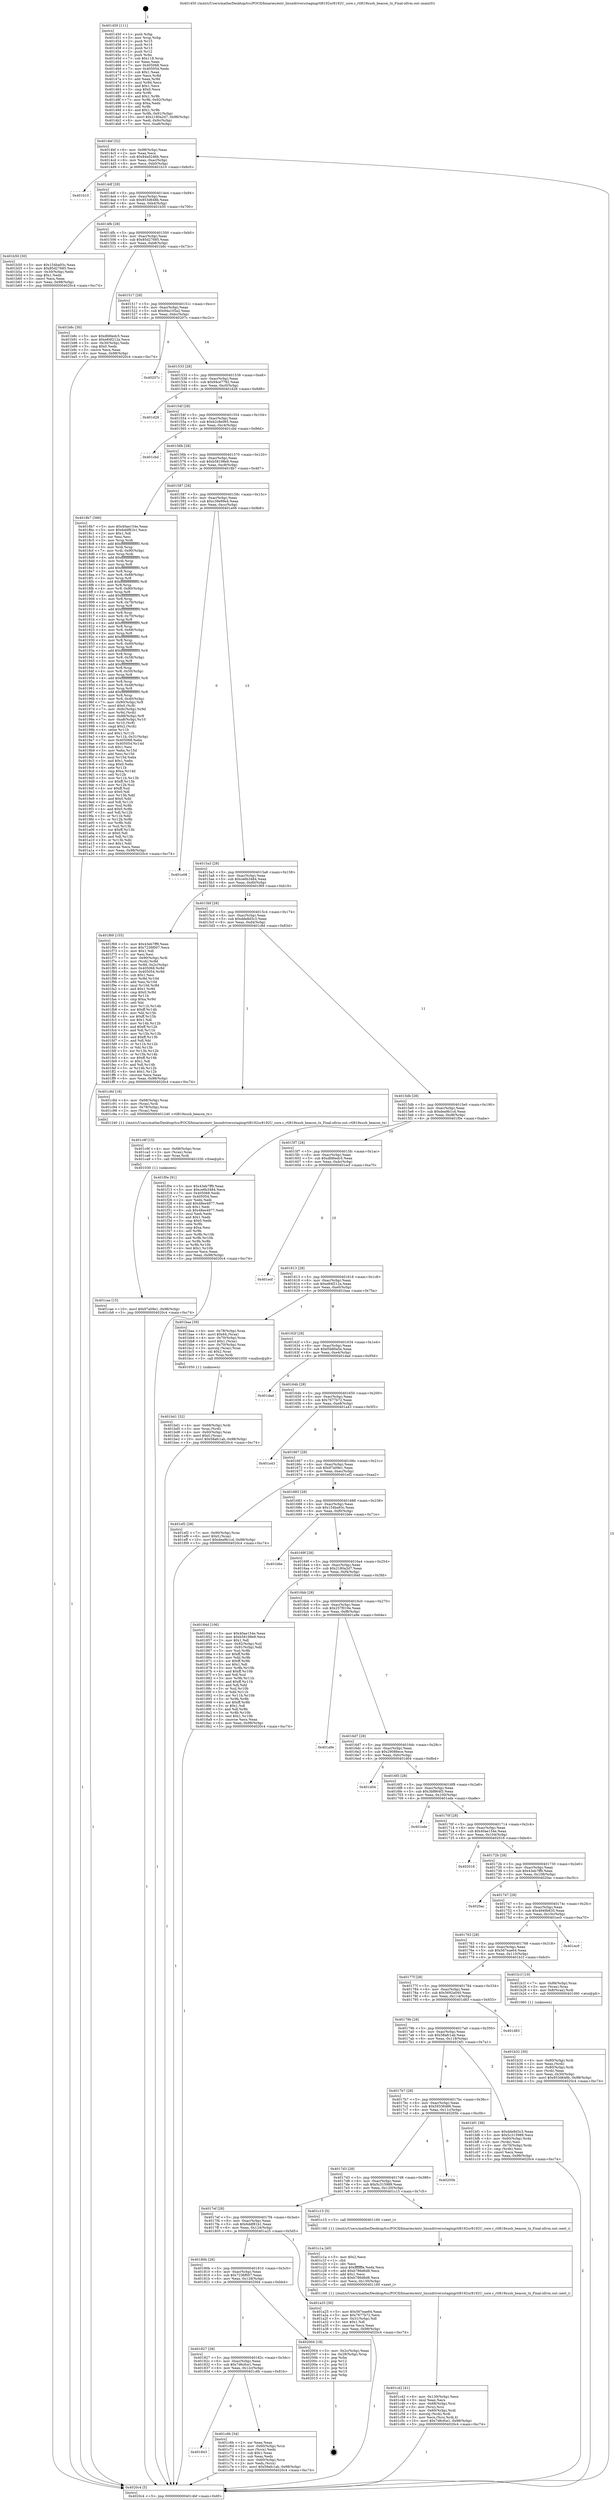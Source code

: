 digraph "0x401450" {
  label = "0x401450 (/mnt/c/Users/mathe/Desktop/tcc/POCII/binaries/extr_linuxdriversstagingrtl8192ur8192U_core.c_rtl819xusb_beacon_tx_Final-ollvm.out::main(0))"
  labelloc = "t"
  node[shape=record]

  Entry [label="",width=0.3,height=0.3,shape=circle,fillcolor=black,style=filled]
  "0x4014bf" [label="{
     0x4014bf [32]\l
     | [instrs]\l
     &nbsp;&nbsp;0x4014bf \<+6\>: mov -0x98(%rbp),%eax\l
     &nbsp;&nbsp;0x4014c5 \<+2\>: mov %eax,%ecx\l
     &nbsp;&nbsp;0x4014c7 \<+6\>: sub $0x84a0246b,%ecx\l
     &nbsp;&nbsp;0x4014cd \<+6\>: mov %eax,-0xac(%rbp)\l
     &nbsp;&nbsp;0x4014d3 \<+6\>: mov %ecx,-0xb0(%rbp)\l
     &nbsp;&nbsp;0x4014d9 \<+6\>: je 0000000000401b10 \<main+0x6c0\>\l
  }"]
  "0x401b10" [label="{
     0x401b10\l
  }", style=dashed]
  "0x4014df" [label="{
     0x4014df [28]\l
     | [instrs]\l
     &nbsp;&nbsp;0x4014df \<+5\>: jmp 00000000004014e4 \<main+0x94\>\l
     &nbsp;&nbsp;0x4014e4 \<+6\>: mov -0xac(%rbp),%eax\l
     &nbsp;&nbsp;0x4014ea \<+5\>: sub $0x853d648b,%eax\l
     &nbsp;&nbsp;0x4014ef \<+6\>: mov %eax,-0xb4(%rbp)\l
     &nbsp;&nbsp;0x4014f5 \<+6\>: je 0000000000401b50 \<main+0x700\>\l
  }"]
  Exit [label="",width=0.3,height=0.3,shape=circle,fillcolor=black,style=filled,peripheries=2]
  "0x401b50" [label="{
     0x401b50 [30]\l
     | [instrs]\l
     &nbsp;&nbsp;0x401b50 \<+5\>: mov $0x154ba93c,%eax\l
     &nbsp;&nbsp;0x401b55 \<+5\>: mov $0x85d27685,%ecx\l
     &nbsp;&nbsp;0x401b5a \<+3\>: mov -0x30(%rbp),%edx\l
     &nbsp;&nbsp;0x401b5d \<+3\>: cmp $0x1,%edx\l
     &nbsp;&nbsp;0x401b60 \<+3\>: cmovl %ecx,%eax\l
     &nbsp;&nbsp;0x401b63 \<+6\>: mov %eax,-0x98(%rbp)\l
     &nbsp;&nbsp;0x401b69 \<+5\>: jmp 00000000004020c4 \<main+0xc74\>\l
  }"]
  "0x4014fb" [label="{
     0x4014fb [28]\l
     | [instrs]\l
     &nbsp;&nbsp;0x4014fb \<+5\>: jmp 0000000000401500 \<main+0xb0\>\l
     &nbsp;&nbsp;0x401500 \<+6\>: mov -0xac(%rbp),%eax\l
     &nbsp;&nbsp;0x401506 \<+5\>: sub $0x85d27685,%eax\l
     &nbsp;&nbsp;0x40150b \<+6\>: mov %eax,-0xb8(%rbp)\l
     &nbsp;&nbsp;0x401511 \<+6\>: je 0000000000401b8c \<main+0x73c\>\l
  }"]
  "0x401cae" [label="{
     0x401cae [15]\l
     | [instrs]\l
     &nbsp;&nbsp;0x401cae \<+10\>: movl $0x97a09e1,-0x98(%rbp)\l
     &nbsp;&nbsp;0x401cb8 \<+5\>: jmp 00000000004020c4 \<main+0xc74\>\l
  }"]
  "0x401b8c" [label="{
     0x401b8c [30]\l
     | [instrs]\l
     &nbsp;&nbsp;0x401b8c \<+5\>: mov $0xdfd6edc5,%eax\l
     &nbsp;&nbsp;0x401b91 \<+5\>: mov $0xe84f212a,%ecx\l
     &nbsp;&nbsp;0x401b96 \<+3\>: mov -0x30(%rbp),%edx\l
     &nbsp;&nbsp;0x401b99 \<+3\>: cmp $0x0,%edx\l
     &nbsp;&nbsp;0x401b9c \<+3\>: cmove %ecx,%eax\l
     &nbsp;&nbsp;0x401b9f \<+6\>: mov %eax,-0x98(%rbp)\l
     &nbsp;&nbsp;0x401ba5 \<+5\>: jmp 00000000004020c4 \<main+0xc74\>\l
  }"]
  "0x401517" [label="{
     0x401517 [28]\l
     | [instrs]\l
     &nbsp;&nbsp;0x401517 \<+5\>: jmp 000000000040151c \<main+0xcc\>\l
     &nbsp;&nbsp;0x40151c \<+6\>: mov -0xac(%rbp),%eax\l
     &nbsp;&nbsp;0x401522 \<+5\>: sub $0x94a105a2,%eax\l
     &nbsp;&nbsp;0x401527 \<+6\>: mov %eax,-0xbc(%rbp)\l
     &nbsp;&nbsp;0x40152d \<+6\>: je 000000000040207c \<main+0xc2c\>\l
  }"]
  "0x401c9f" [label="{
     0x401c9f [15]\l
     | [instrs]\l
     &nbsp;&nbsp;0x401c9f \<+4\>: mov -0x68(%rbp),%rax\l
     &nbsp;&nbsp;0x401ca3 \<+3\>: mov (%rax),%rax\l
     &nbsp;&nbsp;0x401ca6 \<+3\>: mov %rax,%rdi\l
     &nbsp;&nbsp;0x401ca9 \<+5\>: call 0000000000401030 \<free@plt\>\l
     | [calls]\l
     &nbsp;&nbsp;0x401030 \{1\} (unknown)\l
  }"]
  "0x40207c" [label="{
     0x40207c\l
  }", style=dashed]
  "0x401533" [label="{
     0x401533 [28]\l
     | [instrs]\l
     &nbsp;&nbsp;0x401533 \<+5\>: jmp 0000000000401538 \<main+0xe8\>\l
     &nbsp;&nbsp;0x401538 \<+6\>: mov -0xac(%rbp),%eax\l
     &nbsp;&nbsp;0x40153e \<+5\>: sub $0x94ce7782,%eax\l
     &nbsp;&nbsp;0x401543 \<+6\>: mov %eax,-0xc0(%rbp)\l
     &nbsp;&nbsp;0x401549 \<+6\>: je 0000000000401d28 \<main+0x8d8\>\l
  }"]
  "0x401843" [label="{
     0x401843\l
  }", style=dashed]
  "0x401d28" [label="{
     0x401d28\l
  }", style=dashed]
  "0x40154f" [label="{
     0x40154f [28]\l
     | [instrs]\l
     &nbsp;&nbsp;0x40154f \<+5\>: jmp 0000000000401554 \<main+0x104\>\l
     &nbsp;&nbsp;0x401554 \<+6\>: mov -0xac(%rbp),%eax\l
     &nbsp;&nbsp;0x40155a \<+5\>: sub $0xb2c8e065,%eax\l
     &nbsp;&nbsp;0x40155f \<+6\>: mov %eax,-0xc4(%rbp)\l
     &nbsp;&nbsp;0x401565 \<+6\>: je 0000000000401cbd \<main+0x86d\>\l
  }"]
  "0x401c6b" [label="{
     0x401c6b [34]\l
     | [instrs]\l
     &nbsp;&nbsp;0x401c6b \<+2\>: xor %eax,%eax\l
     &nbsp;&nbsp;0x401c6d \<+4\>: mov -0x60(%rbp),%rcx\l
     &nbsp;&nbsp;0x401c71 \<+2\>: mov (%rcx),%edx\l
     &nbsp;&nbsp;0x401c73 \<+3\>: sub $0x1,%eax\l
     &nbsp;&nbsp;0x401c76 \<+2\>: sub %eax,%edx\l
     &nbsp;&nbsp;0x401c78 \<+4\>: mov -0x60(%rbp),%rcx\l
     &nbsp;&nbsp;0x401c7c \<+2\>: mov %edx,(%rcx)\l
     &nbsp;&nbsp;0x401c7e \<+10\>: movl $0x58afc1ab,-0x98(%rbp)\l
     &nbsp;&nbsp;0x401c88 \<+5\>: jmp 00000000004020c4 \<main+0xc74\>\l
  }"]
  "0x401cbd" [label="{
     0x401cbd\l
  }", style=dashed]
  "0x40156b" [label="{
     0x40156b [28]\l
     | [instrs]\l
     &nbsp;&nbsp;0x40156b \<+5\>: jmp 0000000000401570 \<main+0x120\>\l
     &nbsp;&nbsp;0x401570 \<+6\>: mov -0xac(%rbp),%eax\l
     &nbsp;&nbsp;0x401576 \<+5\>: sub $0xb58198e9,%eax\l
     &nbsp;&nbsp;0x40157b \<+6\>: mov %eax,-0xc8(%rbp)\l
     &nbsp;&nbsp;0x401581 \<+6\>: je 00000000004018b7 \<main+0x467\>\l
  }"]
  "0x401827" [label="{
     0x401827 [28]\l
     | [instrs]\l
     &nbsp;&nbsp;0x401827 \<+5\>: jmp 000000000040182c \<main+0x3dc\>\l
     &nbsp;&nbsp;0x40182c \<+6\>: mov -0xac(%rbp),%eax\l
     &nbsp;&nbsp;0x401832 \<+5\>: sub $0x7d6cfce1,%eax\l
     &nbsp;&nbsp;0x401837 \<+6\>: mov %eax,-0x12c(%rbp)\l
     &nbsp;&nbsp;0x40183d \<+6\>: je 0000000000401c6b \<main+0x81b\>\l
  }"]
  "0x4018b7" [label="{
     0x4018b7 [366]\l
     | [instrs]\l
     &nbsp;&nbsp;0x4018b7 \<+5\>: mov $0x40ae154e,%eax\l
     &nbsp;&nbsp;0x4018bc \<+5\>: mov $0x6ddf81b1,%ecx\l
     &nbsp;&nbsp;0x4018c1 \<+2\>: mov $0x1,%dl\l
     &nbsp;&nbsp;0x4018c3 \<+2\>: xor %esi,%esi\l
     &nbsp;&nbsp;0x4018c5 \<+3\>: mov %rsp,%rdi\l
     &nbsp;&nbsp;0x4018c8 \<+4\>: add $0xfffffffffffffff0,%rdi\l
     &nbsp;&nbsp;0x4018cc \<+3\>: mov %rdi,%rsp\l
     &nbsp;&nbsp;0x4018cf \<+7\>: mov %rdi,-0x90(%rbp)\l
     &nbsp;&nbsp;0x4018d6 \<+3\>: mov %rsp,%rdi\l
     &nbsp;&nbsp;0x4018d9 \<+4\>: add $0xfffffffffffffff0,%rdi\l
     &nbsp;&nbsp;0x4018dd \<+3\>: mov %rdi,%rsp\l
     &nbsp;&nbsp;0x4018e0 \<+3\>: mov %rsp,%r8\l
     &nbsp;&nbsp;0x4018e3 \<+4\>: add $0xfffffffffffffff0,%r8\l
     &nbsp;&nbsp;0x4018e7 \<+3\>: mov %r8,%rsp\l
     &nbsp;&nbsp;0x4018ea \<+7\>: mov %r8,-0x88(%rbp)\l
     &nbsp;&nbsp;0x4018f1 \<+3\>: mov %rsp,%r8\l
     &nbsp;&nbsp;0x4018f4 \<+4\>: add $0xfffffffffffffff0,%r8\l
     &nbsp;&nbsp;0x4018f8 \<+3\>: mov %r8,%rsp\l
     &nbsp;&nbsp;0x4018fb \<+4\>: mov %r8,-0x80(%rbp)\l
     &nbsp;&nbsp;0x4018ff \<+3\>: mov %rsp,%r8\l
     &nbsp;&nbsp;0x401902 \<+4\>: add $0xfffffffffffffff0,%r8\l
     &nbsp;&nbsp;0x401906 \<+3\>: mov %r8,%rsp\l
     &nbsp;&nbsp;0x401909 \<+4\>: mov %r8,-0x78(%rbp)\l
     &nbsp;&nbsp;0x40190d \<+3\>: mov %rsp,%r8\l
     &nbsp;&nbsp;0x401910 \<+4\>: add $0xfffffffffffffff0,%r8\l
     &nbsp;&nbsp;0x401914 \<+3\>: mov %r8,%rsp\l
     &nbsp;&nbsp;0x401917 \<+4\>: mov %r8,-0x70(%rbp)\l
     &nbsp;&nbsp;0x40191b \<+3\>: mov %rsp,%r8\l
     &nbsp;&nbsp;0x40191e \<+4\>: add $0xfffffffffffffff0,%r8\l
     &nbsp;&nbsp;0x401922 \<+3\>: mov %r8,%rsp\l
     &nbsp;&nbsp;0x401925 \<+4\>: mov %r8,-0x68(%rbp)\l
     &nbsp;&nbsp;0x401929 \<+3\>: mov %rsp,%r8\l
     &nbsp;&nbsp;0x40192c \<+4\>: add $0xfffffffffffffff0,%r8\l
     &nbsp;&nbsp;0x401930 \<+3\>: mov %r8,%rsp\l
     &nbsp;&nbsp;0x401933 \<+4\>: mov %r8,-0x60(%rbp)\l
     &nbsp;&nbsp;0x401937 \<+3\>: mov %rsp,%r8\l
     &nbsp;&nbsp;0x40193a \<+4\>: add $0xfffffffffffffff0,%r8\l
     &nbsp;&nbsp;0x40193e \<+3\>: mov %r8,%rsp\l
     &nbsp;&nbsp;0x401941 \<+4\>: mov %r8,-0x58(%rbp)\l
     &nbsp;&nbsp;0x401945 \<+3\>: mov %rsp,%r8\l
     &nbsp;&nbsp;0x401948 \<+4\>: add $0xfffffffffffffff0,%r8\l
     &nbsp;&nbsp;0x40194c \<+3\>: mov %r8,%rsp\l
     &nbsp;&nbsp;0x40194f \<+4\>: mov %r8,-0x50(%rbp)\l
     &nbsp;&nbsp;0x401953 \<+3\>: mov %rsp,%r8\l
     &nbsp;&nbsp;0x401956 \<+4\>: add $0xfffffffffffffff0,%r8\l
     &nbsp;&nbsp;0x40195a \<+3\>: mov %r8,%rsp\l
     &nbsp;&nbsp;0x40195d \<+4\>: mov %r8,-0x48(%rbp)\l
     &nbsp;&nbsp;0x401961 \<+3\>: mov %rsp,%r8\l
     &nbsp;&nbsp;0x401964 \<+4\>: add $0xfffffffffffffff0,%r8\l
     &nbsp;&nbsp;0x401968 \<+3\>: mov %r8,%rsp\l
     &nbsp;&nbsp;0x40196b \<+4\>: mov %r8,-0x40(%rbp)\l
     &nbsp;&nbsp;0x40196f \<+7\>: mov -0x90(%rbp),%r8\l
     &nbsp;&nbsp;0x401976 \<+7\>: movl $0x0,(%r8)\l
     &nbsp;&nbsp;0x40197d \<+7\>: mov -0x9c(%rbp),%r9d\l
     &nbsp;&nbsp;0x401984 \<+3\>: mov %r9d,(%rdi)\l
     &nbsp;&nbsp;0x401987 \<+7\>: mov -0x88(%rbp),%r8\l
     &nbsp;&nbsp;0x40198e \<+7\>: mov -0xa8(%rbp),%r10\l
     &nbsp;&nbsp;0x401995 \<+3\>: mov %r10,(%r8)\l
     &nbsp;&nbsp;0x401998 \<+3\>: cmpl $0x2,(%rdi)\l
     &nbsp;&nbsp;0x40199b \<+4\>: setne %r11b\l
     &nbsp;&nbsp;0x40199f \<+4\>: and $0x1,%r11b\l
     &nbsp;&nbsp;0x4019a3 \<+4\>: mov %r11b,-0x31(%rbp)\l
     &nbsp;&nbsp;0x4019a7 \<+7\>: mov 0x405068,%ebx\l
     &nbsp;&nbsp;0x4019ae \<+8\>: mov 0x405054,%r14d\l
     &nbsp;&nbsp;0x4019b6 \<+3\>: sub $0x1,%esi\l
     &nbsp;&nbsp;0x4019b9 \<+3\>: mov %ebx,%r15d\l
     &nbsp;&nbsp;0x4019bc \<+3\>: add %esi,%r15d\l
     &nbsp;&nbsp;0x4019bf \<+4\>: imul %r15d,%ebx\l
     &nbsp;&nbsp;0x4019c3 \<+3\>: and $0x1,%ebx\l
     &nbsp;&nbsp;0x4019c6 \<+3\>: cmp $0x0,%ebx\l
     &nbsp;&nbsp;0x4019c9 \<+4\>: sete %r11b\l
     &nbsp;&nbsp;0x4019cd \<+4\>: cmp $0xa,%r14d\l
     &nbsp;&nbsp;0x4019d1 \<+4\>: setl %r12b\l
     &nbsp;&nbsp;0x4019d5 \<+3\>: mov %r11b,%r13b\l
     &nbsp;&nbsp;0x4019d8 \<+4\>: xor $0xff,%r13b\l
     &nbsp;&nbsp;0x4019dc \<+3\>: mov %r12b,%sil\l
     &nbsp;&nbsp;0x4019df \<+4\>: xor $0xff,%sil\l
     &nbsp;&nbsp;0x4019e3 \<+3\>: xor $0x0,%dl\l
     &nbsp;&nbsp;0x4019e6 \<+3\>: mov %r13b,%dil\l
     &nbsp;&nbsp;0x4019e9 \<+4\>: and $0x0,%dil\l
     &nbsp;&nbsp;0x4019ed \<+3\>: and %dl,%r11b\l
     &nbsp;&nbsp;0x4019f0 \<+3\>: mov %sil,%r8b\l
     &nbsp;&nbsp;0x4019f3 \<+4\>: and $0x0,%r8b\l
     &nbsp;&nbsp;0x4019f7 \<+3\>: and %dl,%r12b\l
     &nbsp;&nbsp;0x4019fa \<+3\>: or %r11b,%dil\l
     &nbsp;&nbsp;0x4019fd \<+3\>: or %r12b,%r8b\l
     &nbsp;&nbsp;0x401a00 \<+3\>: xor %r8b,%dil\l
     &nbsp;&nbsp;0x401a03 \<+3\>: or %sil,%r13b\l
     &nbsp;&nbsp;0x401a06 \<+4\>: xor $0xff,%r13b\l
     &nbsp;&nbsp;0x401a0a \<+3\>: or $0x0,%dl\l
     &nbsp;&nbsp;0x401a0d \<+3\>: and %dl,%r13b\l
     &nbsp;&nbsp;0x401a10 \<+3\>: or %r13b,%dil\l
     &nbsp;&nbsp;0x401a13 \<+4\>: test $0x1,%dil\l
     &nbsp;&nbsp;0x401a17 \<+3\>: cmovne %ecx,%eax\l
     &nbsp;&nbsp;0x401a1a \<+6\>: mov %eax,-0x98(%rbp)\l
     &nbsp;&nbsp;0x401a20 \<+5\>: jmp 00000000004020c4 \<main+0xc74\>\l
  }"]
  "0x401587" [label="{
     0x401587 [28]\l
     | [instrs]\l
     &nbsp;&nbsp;0x401587 \<+5\>: jmp 000000000040158c \<main+0x13c\>\l
     &nbsp;&nbsp;0x40158c \<+6\>: mov -0xac(%rbp),%eax\l
     &nbsp;&nbsp;0x401592 \<+5\>: sub $0xc39e99e4,%eax\l
     &nbsp;&nbsp;0x401597 \<+6\>: mov %eax,-0xcc(%rbp)\l
     &nbsp;&nbsp;0x40159d \<+6\>: je 0000000000401e08 \<main+0x9b8\>\l
  }"]
  "0x402004" [label="{
     0x402004 [18]\l
     | [instrs]\l
     &nbsp;&nbsp;0x402004 \<+3\>: mov -0x2c(%rbp),%eax\l
     &nbsp;&nbsp;0x402007 \<+4\>: lea -0x28(%rbp),%rsp\l
     &nbsp;&nbsp;0x40200b \<+1\>: pop %rbx\l
     &nbsp;&nbsp;0x40200c \<+2\>: pop %r12\l
     &nbsp;&nbsp;0x40200e \<+2\>: pop %r13\l
     &nbsp;&nbsp;0x402010 \<+2\>: pop %r14\l
     &nbsp;&nbsp;0x402012 \<+2\>: pop %r15\l
     &nbsp;&nbsp;0x402014 \<+1\>: pop %rbp\l
     &nbsp;&nbsp;0x402015 \<+1\>: ret\l
  }"]
  "0x401e08" [label="{
     0x401e08\l
  }", style=dashed]
  "0x4015a3" [label="{
     0x4015a3 [28]\l
     | [instrs]\l
     &nbsp;&nbsp;0x4015a3 \<+5\>: jmp 00000000004015a8 \<main+0x158\>\l
     &nbsp;&nbsp;0x4015a8 \<+6\>: mov -0xac(%rbp),%eax\l
     &nbsp;&nbsp;0x4015ae \<+5\>: sub $0xce6b3484,%eax\l
     &nbsp;&nbsp;0x4015b3 \<+6\>: mov %eax,-0xd0(%rbp)\l
     &nbsp;&nbsp;0x4015b9 \<+6\>: je 0000000000401f69 \<main+0xb19\>\l
  }"]
  "0x401c42" [label="{
     0x401c42 [41]\l
     | [instrs]\l
     &nbsp;&nbsp;0x401c42 \<+6\>: mov -0x130(%rbp),%ecx\l
     &nbsp;&nbsp;0x401c48 \<+3\>: imul %eax,%ecx\l
     &nbsp;&nbsp;0x401c4b \<+4\>: mov -0x68(%rbp),%rsi\l
     &nbsp;&nbsp;0x401c4f \<+3\>: mov (%rsi),%rsi\l
     &nbsp;&nbsp;0x401c52 \<+4\>: mov -0x60(%rbp),%rdi\l
     &nbsp;&nbsp;0x401c56 \<+3\>: movslq (%rdi),%rdi\l
     &nbsp;&nbsp;0x401c59 \<+3\>: mov %ecx,(%rsi,%rdi,4)\l
     &nbsp;&nbsp;0x401c5c \<+10\>: movl $0x7d6cfce1,-0x98(%rbp)\l
     &nbsp;&nbsp;0x401c66 \<+5\>: jmp 00000000004020c4 \<main+0xc74\>\l
  }"]
  "0x401f69" [label="{
     0x401f69 [155]\l
     | [instrs]\l
     &nbsp;&nbsp;0x401f69 \<+5\>: mov $0x43eb7ff9,%eax\l
     &nbsp;&nbsp;0x401f6e \<+5\>: mov $0x7236f007,%ecx\l
     &nbsp;&nbsp;0x401f73 \<+2\>: mov $0x1,%dl\l
     &nbsp;&nbsp;0x401f75 \<+2\>: xor %esi,%esi\l
     &nbsp;&nbsp;0x401f77 \<+7\>: mov -0x90(%rbp),%rdi\l
     &nbsp;&nbsp;0x401f7e \<+3\>: mov (%rdi),%r8d\l
     &nbsp;&nbsp;0x401f81 \<+4\>: mov %r8d,-0x2c(%rbp)\l
     &nbsp;&nbsp;0x401f85 \<+8\>: mov 0x405068,%r8d\l
     &nbsp;&nbsp;0x401f8d \<+8\>: mov 0x405054,%r9d\l
     &nbsp;&nbsp;0x401f95 \<+3\>: sub $0x1,%esi\l
     &nbsp;&nbsp;0x401f98 \<+3\>: mov %r8d,%r10d\l
     &nbsp;&nbsp;0x401f9b \<+3\>: add %esi,%r10d\l
     &nbsp;&nbsp;0x401f9e \<+4\>: imul %r10d,%r8d\l
     &nbsp;&nbsp;0x401fa2 \<+4\>: and $0x1,%r8d\l
     &nbsp;&nbsp;0x401fa6 \<+4\>: cmp $0x0,%r8d\l
     &nbsp;&nbsp;0x401faa \<+4\>: sete %r11b\l
     &nbsp;&nbsp;0x401fae \<+4\>: cmp $0xa,%r9d\l
     &nbsp;&nbsp;0x401fb2 \<+3\>: setl %bl\l
     &nbsp;&nbsp;0x401fb5 \<+3\>: mov %r11b,%r14b\l
     &nbsp;&nbsp;0x401fb8 \<+4\>: xor $0xff,%r14b\l
     &nbsp;&nbsp;0x401fbc \<+3\>: mov %bl,%r15b\l
     &nbsp;&nbsp;0x401fbf \<+4\>: xor $0xff,%r15b\l
     &nbsp;&nbsp;0x401fc3 \<+3\>: xor $0x1,%dl\l
     &nbsp;&nbsp;0x401fc6 \<+3\>: mov %r14b,%r12b\l
     &nbsp;&nbsp;0x401fc9 \<+4\>: and $0xff,%r12b\l
     &nbsp;&nbsp;0x401fcd \<+3\>: and %dl,%r11b\l
     &nbsp;&nbsp;0x401fd0 \<+3\>: mov %r15b,%r13b\l
     &nbsp;&nbsp;0x401fd3 \<+4\>: and $0xff,%r13b\l
     &nbsp;&nbsp;0x401fd7 \<+2\>: and %dl,%bl\l
     &nbsp;&nbsp;0x401fd9 \<+3\>: or %r11b,%r12b\l
     &nbsp;&nbsp;0x401fdc \<+3\>: or %bl,%r13b\l
     &nbsp;&nbsp;0x401fdf \<+3\>: xor %r13b,%r12b\l
     &nbsp;&nbsp;0x401fe2 \<+3\>: or %r15b,%r14b\l
     &nbsp;&nbsp;0x401fe5 \<+4\>: xor $0xff,%r14b\l
     &nbsp;&nbsp;0x401fe9 \<+3\>: or $0x1,%dl\l
     &nbsp;&nbsp;0x401fec \<+3\>: and %dl,%r14b\l
     &nbsp;&nbsp;0x401fef \<+3\>: or %r14b,%r12b\l
     &nbsp;&nbsp;0x401ff2 \<+4\>: test $0x1,%r12b\l
     &nbsp;&nbsp;0x401ff6 \<+3\>: cmovne %ecx,%eax\l
     &nbsp;&nbsp;0x401ff9 \<+6\>: mov %eax,-0x98(%rbp)\l
     &nbsp;&nbsp;0x401fff \<+5\>: jmp 00000000004020c4 \<main+0xc74\>\l
  }"]
  "0x4015bf" [label="{
     0x4015bf [28]\l
     | [instrs]\l
     &nbsp;&nbsp;0x4015bf \<+5\>: jmp 00000000004015c4 \<main+0x174\>\l
     &nbsp;&nbsp;0x4015c4 \<+6\>: mov -0xac(%rbp),%eax\l
     &nbsp;&nbsp;0x4015ca \<+5\>: sub $0xdde8d3c3,%eax\l
     &nbsp;&nbsp;0x4015cf \<+6\>: mov %eax,-0xd4(%rbp)\l
     &nbsp;&nbsp;0x4015d5 \<+6\>: je 0000000000401c8d \<main+0x83d\>\l
  }"]
  "0x401c1a" [label="{
     0x401c1a [40]\l
     | [instrs]\l
     &nbsp;&nbsp;0x401c1a \<+5\>: mov $0x2,%ecx\l
     &nbsp;&nbsp;0x401c1f \<+1\>: cltd\l
     &nbsp;&nbsp;0x401c20 \<+2\>: idiv %ecx\l
     &nbsp;&nbsp;0x401c22 \<+6\>: imul $0xfffffffe,%edx,%ecx\l
     &nbsp;&nbsp;0x401c28 \<+6\>: add $0xb786d6d8,%ecx\l
     &nbsp;&nbsp;0x401c2e \<+3\>: add $0x1,%ecx\l
     &nbsp;&nbsp;0x401c31 \<+6\>: sub $0xb786d6d8,%ecx\l
     &nbsp;&nbsp;0x401c37 \<+6\>: mov %ecx,-0x130(%rbp)\l
     &nbsp;&nbsp;0x401c3d \<+5\>: call 0000000000401160 \<next_i\>\l
     | [calls]\l
     &nbsp;&nbsp;0x401160 \{1\} (/mnt/c/Users/mathe/Desktop/tcc/POCII/binaries/extr_linuxdriversstagingrtl8192ur8192U_core.c_rtl819xusb_beacon_tx_Final-ollvm.out::next_i)\l
  }"]
  "0x401c8d" [label="{
     0x401c8d [18]\l
     | [instrs]\l
     &nbsp;&nbsp;0x401c8d \<+4\>: mov -0x68(%rbp),%rax\l
     &nbsp;&nbsp;0x401c91 \<+3\>: mov (%rax),%rdi\l
     &nbsp;&nbsp;0x401c94 \<+4\>: mov -0x78(%rbp),%rax\l
     &nbsp;&nbsp;0x401c98 \<+2\>: mov (%rax),%esi\l
     &nbsp;&nbsp;0x401c9a \<+5\>: call 0000000000401240 \<rtl819xusb_beacon_tx\>\l
     | [calls]\l
     &nbsp;&nbsp;0x401240 \{1\} (/mnt/c/Users/mathe/Desktop/tcc/POCII/binaries/extr_linuxdriversstagingrtl8192ur8192U_core.c_rtl819xusb_beacon_tx_Final-ollvm.out::rtl819xusb_beacon_tx)\l
  }"]
  "0x4015db" [label="{
     0x4015db [28]\l
     | [instrs]\l
     &nbsp;&nbsp;0x4015db \<+5\>: jmp 00000000004015e0 \<main+0x190\>\l
     &nbsp;&nbsp;0x4015e0 \<+6\>: mov -0xac(%rbp),%eax\l
     &nbsp;&nbsp;0x4015e6 \<+5\>: sub $0xdea9b1cd,%eax\l
     &nbsp;&nbsp;0x4015eb \<+6\>: mov %eax,-0xd8(%rbp)\l
     &nbsp;&nbsp;0x4015f1 \<+6\>: je 0000000000401f0e \<main+0xabe\>\l
  }"]
  "0x401bd1" [label="{
     0x401bd1 [32]\l
     | [instrs]\l
     &nbsp;&nbsp;0x401bd1 \<+4\>: mov -0x68(%rbp),%rdi\l
     &nbsp;&nbsp;0x401bd5 \<+3\>: mov %rax,(%rdi)\l
     &nbsp;&nbsp;0x401bd8 \<+4\>: mov -0x60(%rbp),%rax\l
     &nbsp;&nbsp;0x401bdc \<+6\>: movl $0x0,(%rax)\l
     &nbsp;&nbsp;0x401be2 \<+10\>: movl $0x58afc1ab,-0x98(%rbp)\l
     &nbsp;&nbsp;0x401bec \<+5\>: jmp 00000000004020c4 \<main+0xc74\>\l
  }"]
  "0x401f0e" [label="{
     0x401f0e [91]\l
     | [instrs]\l
     &nbsp;&nbsp;0x401f0e \<+5\>: mov $0x43eb7ff9,%eax\l
     &nbsp;&nbsp;0x401f13 \<+5\>: mov $0xce6b3484,%ecx\l
     &nbsp;&nbsp;0x401f18 \<+7\>: mov 0x405068,%edx\l
     &nbsp;&nbsp;0x401f1f \<+7\>: mov 0x405054,%esi\l
     &nbsp;&nbsp;0x401f26 \<+2\>: mov %edx,%edi\l
     &nbsp;&nbsp;0x401f28 \<+6\>: add $0x48ee4977,%edi\l
     &nbsp;&nbsp;0x401f2e \<+3\>: sub $0x1,%edi\l
     &nbsp;&nbsp;0x401f31 \<+6\>: sub $0x48ee4977,%edi\l
     &nbsp;&nbsp;0x401f37 \<+3\>: imul %edi,%edx\l
     &nbsp;&nbsp;0x401f3a \<+3\>: and $0x1,%edx\l
     &nbsp;&nbsp;0x401f3d \<+3\>: cmp $0x0,%edx\l
     &nbsp;&nbsp;0x401f40 \<+4\>: sete %r8b\l
     &nbsp;&nbsp;0x401f44 \<+3\>: cmp $0xa,%esi\l
     &nbsp;&nbsp;0x401f47 \<+4\>: setl %r9b\l
     &nbsp;&nbsp;0x401f4b \<+3\>: mov %r8b,%r10b\l
     &nbsp;&nbsp;0x401f4e \<+3\>: and %r9b,%r10b\l
     &nbsp;&nbsp;0x401f51 \<+3\>: xor %r9b,%r8b\l
     &nbsp;&nbsp;0x401f54 \<+3\>: or %r8b,%r10b\l
     &nbsp;&nbsp;0x401f57 \<+4\>: test $0x1,%r10b\l
     &nbsp;&nbsp;0x401f5b \<+3\>: cmovne %ecx,%eax\l
     &nbsp;&nbsp;0x401f5e \<+6\>: mov %eax,-0x98(%rbp)\l
     &nbsp;&nbsp;0x401f64 \<+5\>: jmp 00000000004020c4 \<main+0xc74\>\l
  }"]
  "0x4015f7" [label="{
     0x4015f7 [28]\l
     | [instrs]\l
     &nbsp;&nbsp;0x4015f7 \<+5\>: jmp 00000000004015fc \<main+0x1ac\>\l
     &nbsp;&nbsp;0x4015fc \<+6\>: mov -0xac(%rbp),%eax\l
     &nbsp;&nbsp;0x401602 \<+5\>: sub $0xdfd6edc5,%eax\l
     &nbsp;&nbsp;0x401607 \<+6\>: mov %eax,-0xdc(%rbp)\l
     &nbsp;&nbsp;0x40160d \<+6\>: je 0000000000401ecf \<main+0xa7f\>\l
  }"]
  "0x401b32" [label="{
     0x401b32 [30]\l
     | [instrs]\l
     &nbsp;&nbsp;0x401b32 \<+4\>: mov -0x80(%rbp),%rdi\l
     &nbsp;&nbsp;0x401b36 \<+2\>: mov %eax,(%rdi)\l
     &nbsp;&nbsp;0x401b38 \<+4\>: mov -0x80(%rbp),%rdi\l
     &nbsp;&nbsp;0x401b3c \<+2\>: mov (%rdi),%eax\l
     &nbsp;&nbsp;0x401b3e \<+3\>: mov %eax,-0x30(%rbp)\l
     &nbsp;&nbsp;0x401b41 \<+10\>: movl $0x853d648b,-0x98(%rbp)\l
     &nbsp;&nbsp;0x401b4b \<+5\>: jmp 00000000004020c4 \<main+0xc74\>\l
  }"]
  "0x401ecf" [label="{
     0x401ecf\l
  }", style=dashed]
  "0x401613" [label="{
     0x401613 [28]\l
     | [instrs]\l
     &nbsp;&nbsp;0x401613 \<+5\>: jmp 0000000000401618 \<main+0x1c8\>\l
     &nbsp;&nbsp;0x401618 \<+6\>: mov -0xac(%rbp),%eax\l
     &nbsp;&nbsp;0x40161e \<+5\>: sub $0xe84f212a,%eax\l
     &nbsp;&nbsp;0x401623 \<+6\>: mov %eax,-0xe0(%rbp)\l
     &nbsp;&nbsp;0x401629 \<+6\>: je 0000000000401baa \<main+0x75a\>\l
  }"]
  "0x40180b" [label="{
     0x40180b [28]\l
     | [instrs]\l
     &nbsp;&nbsp;0x40180b \<+5\>: jmp 0000000000401810 \<main+0x3c0\>\l
     &nbsp;&nbsp;0x401810 \<+6\>: mov -0xac(%rbp),%eax\l
     &nbsp;&nbsp;0x401816 \<+5\>: sub $0x7236f007,%eax\l
     &nbsp;&nbsp;0x40181b \<+6\>: mov %eax,-0x128(%rbp)\l
     &nbsp;&nbsp;0x401821 \<+6\>: je 0000000000402004 \<main+0xbb4\>\l
  }"]
  "0x401baa" [label="{
     0x401baa [39]\l
     | [instrs]\l
     &nbsp;&nbsp;0x401baa \<+4\>: mov -0x78(%rbp),%rax\l
     &nbsp;&nbsp;0x401bae \<+6\>: movl $0x64,(%rax)\l
     &nbsp;&nbsp;0x401bb4 \<+4\>: mov -0x70(%rbp),%rax\l
     &nbsp;&nbsp;0x401bb8 \<+6\>: movl $0x1,(%rax)\l
     &nbsp;&nbsp;0x401bbe \<+4\>: mov -0x70(%rbp),%rax\l
     &nbsp;&nbsp;0x401bc2 \<+3\>: movslq (%rax),%rax\l
     &nbsp;&nbsp;0x401bc5 \<+4\>: shl $0x2,%rax\l
     &nbsp;&nbsp;0x401bc9 \<+3\>: mov %rax,%rdi\l
     &nbsp;&nbsp;0x401bcc \<+5\>: call 0000000000401050 \<malloc@plt\>\l
     | [calls]\l
     &nbsp;&nbsp;0x401050 \{1\} (unknown)\l
  }"]
  "0x40162f" [label="{
     0x40162f [28]\l
     | [instrs]\l
     &nbsp;&nbsp;0x40162f \<+5\>: jmp 0000000000401634 \<main+0x1e4\>\l
     &nbsp;&nbsp;0x401634 \<+6\>: mov -0xac(%rbp),%eax\l
     &nbsp;&nbsp;0x40163a \<+5\>: sub $0xf5b80a5e,%eax\l
     &nbsp;&nbsp;0x40163f \<+6\>: mov %eax,-0xe4(%rbp)\l
     &nbsp;&nbsp;0x401645 \<+6\>: je 0000000000401dad \<main+0x95d\>\l
  }"]
  "0x401a25" [label="{
     0x401a25 [30]\l
     | [instrs]\l
     &nbsp;&nbsp;0x401a25 \<+5\>: mov $0x567eae64,%eax\l
     &nbsp;&nbsp;0x401a2a \<+5\>: mov $0x7677b72,%ecx\l
     &nbsp;&nbsp;0x401a2f \<+3\>: mov -0x31(%rbp),%dl\l
     &nbsp;&nbsp;0x401a32 \<+3\>: test $0x1,%dl\l
     &nbsp;&nbsp;0x401a35 \<+3\>: cmovne %ecx,%eax\l
     &nbsp;&nbsp;0x401a38 \<+6\>: mov %eax,-0x98(%rbp)\l
     &nbsp;&nbsp;0x401a3e \<+5\>: jmp 00000000004020c4 \<main+0xc74\>\l
  }"]
  "0x401dad" [label="{
     0x401dad\l
  }", style=dashed]
  "0x40164b" [label="{
     0x40164b [28]\l
     | [instrs]\l
     &nbsp;&nbsp;0x40164b \<+5\>: jmp 0000000000401650 \<main+0x200\>\l
     &nbsp;&nbsp;0x401650 \<+6\>: mov -0xac(%rbp),%eax\l
     &nbsp;&nbsp;0x401656 \<+5\>: sub $0x7677b72,%eax\l
     &nbsp;&nbsp;0x40165b \<+6\>: mov %eax,-0xe8(%rbp)\l
     &nbsp;&nbsp;0x401661 \<+6\>: je 0000000000401a43 \<main+0x5f3\>\l
  }"]
  "0x4017ef" [label="{
     0x4017ef [28]\l
     | [instrs]\l
     &nbsp;&nbsp;0x4017ef \<+5\>: jmp 00000000004017f4 \<main+0x3a4\>\l
     &nbsp;&nbsp;0x4017f4 \<+6\>: mov -0xac(%rbp),%eax\l
     &nbsp;&nbsp;0x4017fa \<+5\>: sub $0x6ddf81b1,%eax\l
     &nbsp;&nbsp;0x4017ff \<+6\>: mov %eax,-0x124(%rbp)\l
     &nbsp;&nbsp;0x401805 \<+6\>: je 0000000000401a25 \<main+0x5d5\>\l
  }"]
  "0x401a43" [label="{
     0x401a43\l
  }", style=dashed]
  "0x401667" [label="{
     0x401667 [28]\l
     | [instrs]\l
     &nbsp;&nbsp;0x401667 \<+5\>: jmp 000000000040166c \<main+0x21c\>\l
     &nbsp;&nbsp;0x40166c \<+6\>: mov -0xac(%rbp),%eax\l
     &nbsp;&nbsp;0x401672 \<+5\>: sub $0x97a09e1,%eax\l
     &nbsp;&nbsp;0x401677 \<+6\>: mov %eax,-0xec(%rbp)\l
     &nbsp;&nbsp;0x40167d \<+6\>: je 0000000000401ef2 \<main+0xaa2\>\l
  }"]
  "0x401c15" [label="{
     0x401c15 [5]\l
     | [instrs]\l
     &nbsp;&nbsp;0x401c15 \<+5\>: call 0000000000401160 \<next_i\>\l
     | [calls]\l
     &nbsp;&nbsp;0x401160 \{1\} (/mnt/c/Users/mathe/Desktop/tcc/POCII/binaries/extr_linuxdriversstagingrtl8192ur8192U_core.c_rtl819xusb_beacon_tx_Final-ollvm.out::next_i)\l
  }"]
  "0x401ef2" [label="{
     0x401ef2 [28]\l
     | [instrs]\l
     &nbsp;&nbsp;0x401ef2 \<+7\>: mov -0x90(%rbp),%rax\l
     &nbsp;&nbsp;0x401ef9 \<+6\>: movl $0x0,(%rax)\l
     &nbsp;&nbsp;0x401eff \<+10\>: movl $0xdea9b1cd,-0x98(%rbp)\l
     &nbsp;&nbsp;0x401f09 \<+5\>: jmp 00000000004020c4 \<main+0xc74\>\l
  }"]
  "0x401683" [label="{
     0x401683 [28]\l
     | [instrs]\l
     &nbsp;&nbsp;0x401683 \<+5\>: jmp 0000000000401688 \<main+0x238\>\l
     &nbsp;&nbsp;0x401688 \<+6\>: mov -0xac(%rbp),%eax\l
     &nbsp;&nbsp;0x40168e \<+5\>: sub $0x154ba93c,%eax\l
     &nbsp;&nbsp;0x401693 \<+6\>: mov %eax,-0xf0(%rbp)\l
     &nbsp;&nbsp;0x401699 \<+6\>: je 0000000000401b6e \<main+0x71e\>\l
  }"]
  "0x4017d3" [label="{
     0x4017d3 [28]\l
     | [instrs]\l
     &nbsp;&nbsp;0x4017d3 \<+5\>: jmp 00000000004017d8 \<main+0x388\>\l
     &nbsp;&nbsp;0x4017d8 \<+6\>: mov -0xac(%rbp),%eax\l
     &nbsp;&nbsp;0x4017de \<+5\>: sub $0x5c315989,%eax\l
     &nbsp;&nbsp;0x4017e3 \<+6\>: mov %eax,-0x120(%rbp)\l
     &nbsp;&nbsp;0x4017e9 \<+6\>: je 0000000000401c15 \<main+0x7c5\>\l
  }"]
  "0x401b6e" [label="{
     0x401b6e\l
  }", style=dashed]
  "0x40169f" [label="{
     0x40169f [28]\l
     | [instrs]\l
     &nbsp;&nbsp;0x40169f \<+5\>: jmp 00000000004016a4 \<main+0x254\>\l
     &nbsp;&nbsp;0x4016a4 \<+6\>: mov -0xac(%rbp),%eax\l
     &nbsp;&nbsp;0x4016aa \<+5\>: sub $0x2180a2d7,%eax\l
     &nbsp;&nbsp;0x4016af \<+6\>: mov %eax,-0xf4(%rbp)\l
     &nbsp;&nbsp;0x4016b5 \<+6\>: je 000000000040184d \<main+0x3fd\>\l
  }"]
  "0x40205b" [label="{
     0x40205b\l
  }", style=dashed]
  "0x40184d" [label="{
     0x40184d [106]\l
     | [instrs]\l
     &nbsp;&nbsp;0x40184d \<+5\>: mov $0x40ae154e,%eax\l
     &nbsp;&nbsp;0x401852 \<+5\>: mov $0xb58198e9,%ecx\l
     &nbsp;&nbsp;0x401857 \<+2\>: mov $0x1,%dl\l
     &nbsp;&nbsp;0x401859 \<+7\>: mov -0x92(%rbp),%sil\l
     &nbsp;&nbsp;0x401860 \<+7\>: mov -0x91(%rbp),%dil\l
     &nbsp;&nbsp;0x401867 \<+3\>: mov %sil,%r8b\l
     &nbsp;&nbsp;0x40186a \<+4\>: xor $0xff,%r8b\l
     &nbsp;&nbsp;0x40186e \<+3\>: mov %dil,%r9b\l
     &nbsp;&nbsp;0x401871 \<+4\>: xor $0xff,%r9b\l
     &nbsp;&nbsp;0x401875 \<+3\>: xor $0x1,%dl\l
     &nbsp;&nbsp;0x401878 \<+3\>: mov %r8b,%r10b\l
     &nbsp;&nbsp;0x40187b \<+4\>: and $0xff,%r10b\l
     &nbsp;&nbsp;0x40187f \<+3\>: and %dl,%sil\l
     &nbsp;&nbsp;0x401882 \<+3\>: mov %r9b,%r11b\l
     &nbsp;&nbsp;0x401885 \<+4\>: and $0xff,%r11b\l
     &nbsp;&nbsp;0x401889 \<+3\>: and %dl,%dil\l
     &nbsp;&nbsp;0x40188c \<+3\>: or %sil,%r10b\l
     &nbsp;&nbsp;0x40188f \<+3\>: or %dil,%r11b\l
     &nbsp;&nbsp;0x401892 \<+3\>: xor %r11b,%r10b\l
     &nbsp;&nbsp;0x401895 \<+3\>: or %r9b,%r8b\l
     &nbsp;&nbsp;0x401898 \<+4\>: xor $0xff,%r8b\l
     &nbsp;&nbsp;0x40189c \<+3\>: or $0x1,%dl\l
     &nbsp;&nbsp;0x40189f \<+3\>: and %dl,%r8b\l
     &nbsp;&nbsp;0x4018a2 \<+3\>: or %r8b,%r10b\l
     &nbsp;&nbsp;0x4018a5 \<+4\>: test $0x1,%r10b\l
     &nbsp;&nbsp;0x4018a9 \<+3\>: cmovne %ecx,%eax\l
     &nbsp;&nbsp;0x4018ac \<+6\>: mov %eax,-0x98(%rbp)\l
     &nbsp;&nbsp;0x4018b2 \<+5\>: jmp 00000000004020c4 \<main+0xc74\>\l
  }"]
  "0x4016bb" [label="{
     0x4016bb [28]\l
     | [instrs]\l
     &nbsp;&nbsp;0x4016bb \<+5\>: jmp 00000000004016c0 \<main+0x270\>\l
     &nbsp;&nbsp;0x4016c0 \<+6\>: mov -0xac(%rbp),%eax\l
     &nbsp;&nbsp;0x4016c6 \<+5\>: sub $0x257f019e,%eax\l
     &nbsp;&nbsp;0x4016cb \<+6\>: mov %eax,-0xf8(%rbp)\l
     &nbsp;&nbsp;0x4016d1 \<+6\>: je 0000000000401a9e \<main+0x64e\>\l
  }"]
  "0x4020c4" [label="{
     0x4020c4 [5]\l
     | [instrs]\l
     &nbsp;&nbsp;0x4020c4 \<+5\>: jmp 00000000004014bf \<main+0x6f\>\l
  }"]
  "0x401450" [label="{
     0x401450 [111]\l
     | [instrs]\l
     &nbsp;&nbsp;0x401450 \<+1\>: push %rbp\l
     &nbsp;&nbsp;0x401451 \<+3\>: mov %rsp,%rbp\l
     &nbsp;&nbsp;0x401454 \<+2\>: push %r15\l
     &nbsp;&nbsp;0x401456 \<+2\>: push %r14\l
     &nbsp;&nbsp;0x401458 \<+2\>: push %r13\l
     &nbsp;&nbsp;0x40145a \<+2\>: push %r12\l
     &nbsp;&nbsp;0x40145c \<+1\>: push %rbx\l
     &nbsp;&nbsp;0x40145d \<+7\>: sub $0x118,%rsp\l
     &nbsp;&nbsp;0x401464 \<+2\>: xor %eax,%eax\l
     &nbsp;&nbsp;0x401466 \<+7\>: mov 0x405068,%ecx\l
     &nbsp;&nbsp;0x40146d \<+7\>: mov 0x405054,%edx\l
     &nbsp;&nbsp;0x401474 \<+3\>: sub $0x1,%eax\l
     &nbsp;&nbsp;0x401477 \<+3\>: mov %ecx,%r8d\l
     &nbsp;&nbsp;0x40147a \<+3\>: add %eax,%r8d\l
     &nbsp;&nbsp;0x40147d \<+4\>: imul %r8d,%ecx\l
     &nbsp;&nbsp;0x401481 \<+3\>: and $0x1,%ecx\l
     &nbsp;&nbsp;0x401484 \<+3\>: cmp $0x0,%ecx\l
     &nbsp;&nbsp;0x401487 \<+4\>: sete %r9b\l
     &nbsp;&nbsp;0x40148b \<+4\>: and $0x1,%r9b\l
     &nbsp;&nbsp;0x40148f \<+7\>: mov %r9b,-0x92(%rbp)\l
     &nbsp;&nbsp;0x401496 \<+3\>: cmp $0xa,%edx\l
     &nbsp;&nbsp;0x401499 \<+4\>: setl %r9b\l
     &nbsp;&nbsp;0x40149d \<+4\>: and $0x1,%r9b\l
     &nbsp;&nbsp;0x4014a1 \<+7\>: mov %r9b,-0x91(%rbp)\l
     &nbsp;&nbsp;0x4014a8 \<+10\>: movl $0x2180a2d7,-0x98(%rbp)\l
     &nbsp;&nbsp;0x4014b2 \<+6\>: mov %edi,-0x9c(%rbp)\l
     &nbsp;&nbsp;0x4014b8 \<+7\>: mov %rsi,-0xa8(%rbp)\l
  }"]
  "0x4017b7" [label="{
     0x4017b7 [28]\l
     | [instrs]\l
     &nbsp;&nbsp;0x4017b7 \<+5\>: jmp 00000000004017bc \<main+0x36c\>\l
     &nbsp;&nbsp;0x4017bc \<+6\>: mov -0xac(%rbp),%eax\l
     &nbsp;&nbsp;0x4017c2 \<+5\>: sub $0x59336486,%eax\l
     &nbsp;&nbsp;0x4017c7 \<+6\>: mov %eax,-0x11c(%rbp)\l
     &nbsp;&nbsp;0x4017cd \<+6\>: je 000000000040205b \<main+0xc0b\>\l
  }"]
  "0x401bf1" [label="{
     0x401bf1 [36]\l
     | [instrs]\l
     &nbsp;&nbsp;0x401bf1 \<+5\>: mov $0xdde8d3c3,%eax\l
     &nbsp;&nbsp;0x401bf6 \<+5\>: mov $0x5c315989,%ecx\l
     &nbsp;&nbsp;0x401bfb \<+4\>: mov -0x60(%rbp),%rdx\l
     &nbsp;&nbsp;0x401bff \<+2\>: mov (%rdx),%esi\l
     &nbsp;&nbsp;0x401c01 \<+4\>: mov -0x70(%rbp),%rdx\l
     &nbsp;&nbsp;0x401c05 \<+2\>: cmp (%rdx),%esi\l
     &nbsp;&nbsp;0x401c07 \<+3\>: cmovl %ecx,%eax\l
     &nbsp;&nbsp;0x401c0a \<+6\>: mov %eax,-0x98(%rbp)\l
     &nbsp;&nbsp;0x401c10 \<+5\>: jmp 00000000004020c4 \<main+0xc74\>\l
  }"]
  "0x401a9e" [label="{
     0x401a9e\l
  }", style=dashed]
  "0x4016d7" [label="{
     0x4016d7 [28]\l
     | [instrs]\l
     &nbsp;&nbsp;0x4016d7 \<+5\>: jmp 00000000004016dc \<main+0x28c\>\l
     &nbsp;&nbsp;0x4016dc \<+6\>: mov -0xac(%rbp),%eax\l
     &nbsp;&nbsp;0x4016e2 \<+5\>: sub $0x29088ece,%eax\l
     &nbsp;&nbsp;0x4016e7 \<+6\>: mov %eax,-0xfc(%rbp)\l
     &nbsp;&nbsp;0x4016ed \<+6\>: je 0000000000401d04 \<main+0x8b4\>\l
  }"]
  "0x40179b" [label="{
     0x40179b [28]\l
     | [instrs]\l
     &nbsp;&nbsp;0x40179b \<+5\>: jmp 00000000004017a0 \<main+0x350\>\l
     &nbsp;&nbsp;0x4017a0 \<+6\>: mov -0xac(%rbp),%eax\l
     &nbsp;&nbsp;0x4017a6 \<+5\>: sub $0x58afc1ab,%eax\l
     &nbsp;&nbsp;0x4017ab \<+6\>: mov %eax,-0x118(%rbp)\l
     &nbsp;&nbsp;0x4017b1 \<+6\>: je 0000000000401bf1 \<main+0x7a1\>\l
  }"]
  "0x401d04" [label="{
     0x401d04\l
  }", style=dashed]
  "0x4016f3" [label="{
     0x4016f3 [28]\l
     | [instrs]\l
     &nbsp;&nbsp;0x4016f3 \<+5\>: jmp 00000000004016f8 \<main+0x2a8\>\l
     &nbsp;&nbsp;0x4016f8 \<+6\>: mov -0xac(%rbp),%eax\l
     &nbsp;&nbsp;0x4016fe \<+5\>: sub $0x3bf864f3,%eax\l
     &nbsp;&nbsp;0x401703 \<+6\>: mov %eax,-0x100(%rbp)\l
     &nbsp;&nbsp;0x401709 \<+6\>: je 0000000000401ede \<main+0xa8e\>\l
  }"]
  "0x401d83" [label="{
     0x401d83\l
  }", style=dashed]
  "0x401ede" [label="{
     0x401ede\l
  }", style=dashed]
  "0x40170f" [label="{
     0x40170f [28]\l
     | [instrs]\l
     &nbsp;&nbsp;0x40170f \<+5\>: jmp 0000000000401714 \<main+0x2c4\>\l
     &nbsp;&nbsp;0x401714 \<+6\>: mov -0xac(%rbp),%eax\l
     &nbsp;&nbsp;0x40171a \<+5\>: sub $0x40ae154e,%eax\l
     &nbsp;&nbsp;0x40171f \<+6\>: mov %eax,-0x104(%rbp)\l
     &nbsp;&nbsp;0x401725 \<+6\>: je 0000000000402016 \<main+0xbc6\>\l
  }"]
  "0x40177f" [label="{
     0x40177f [28]\l
     | [instrs]\l
     &nbsp;&nbsp;0x40177f \<+5\>: jmp 0000000000401784 \<main+0x334\>\l
     &nbsp;&nbsp;0x401784 \<+6\>: mov -0xac(%rbp),%eax\l
     &nbsp;&nbsp;0x40178a \<+5\>: sub $0x5692a040,%eax\l
     &nbsp;&nbsp;0x40178f \<+6\>: mov %eax,-0x114(%rbp)\l
     &nbsp;&nbsp;0x401795 \<+6\>: je 0000000000401d83 \<main+0x933\>\l
  }"]
  "0x402016" [label="{
     0x402016\l
  }", style=dashed]
  "0x40172b" [label="{
     0x40172b [28]\l
     | [instrs]\l
     &nbsp;&nbsp;0x40172b \<+5\>: jmp 0000000000401730 \<main+0x2e0\>\l
     &nbsp;&nbsp;0x401730 \<+6\>: mov -0xac(%rbp),%eax\l
     &nbsp;&nbsp;0x401736 \<+5\>: sub $0x43eb7ff9,%eax\l
     &nbsp;&nbsp;0x40173b \<+6\>: mov %eax,-0x108(%rbp)\l
     &nbsp;&nbsp;0x401741 \<+6\>: je 00000000004020ac \<main+0xc5c\>\l
  }"]
  "0x401b1f" [label="{
     0x401b1f [19]\l
     | [instrs]\l
     &nbsp;&nbsp;0x401b1f \<+7\>: mov -0x88(%rbp),%rax\l
     &nbsp;&nbsp;0x401b26 \<+3\>: mov (%rax),%rax\l
     &nbsp;&nbsp;0x401b29 \<+4\>: mov 0x8(%rax),%rdi\l
     &nbsp;&nbsp;0x401b2d \<+5\>: call 0000000000401060 \<atoi@plt\>\l
     | [calls]\l
     &nbsp;&nbsp;0x401060 \{1\} (unknown)\l
  }"]
  "0x4020ac" [label="{
     0x4020ac\l
  }", style=dashed]
  "0x401747" [label="{
     0x401747 [28]\l
     | [instrs]\l
     &nbsp;&nbsp;0x401747 \<+5\>: jmp 000000000040174c \<main+0x2fc\>\l
     &nbsp;&nbsp;0x40174c \<+6\>: mov -0xac(%rbp),%eax\l
     &nbsp;&nbsp;0x401752 \<+5\>: sub $0x4949b635,%eax\l
     &nbsp;&nbsp;0x401757 \<+6\>: mov %eax,-0x10c(%rbp)\l
     &nbsp;&nbsp;0x40175d \<+6\>: je 0000000000401ec0 \<main+0xa70\>\l
  }"]
  "0x401763" [label="{
     0x401763 [28]\l
     | [instrs]\l
     &nbsp;&nbsp;0x401763 \<+5\>: jmp 0000000000401768 \<main+0x318\>\l
     &nbsp;&nbsp;0x401768 \<+6\>: mov -0xac(%rbp),%eax\l
     &nbsp;&nbsp;0x40176e \<+5\>: sub $0x567eae64,%eax\l
     &nbsp;&nbsp;0x401773 \<+6\>: mov %eax,-0x110(%rbp)\l
     &nbsp;&nbsp;0x401779 \<+6\>: je 0000000000401b1f \<main+0x6cf\>\l
  }"]
  "0x401ec0" [label="{
     0x401ec0\l
  }", style=dashed]
  Entry -> "0x401450" [label=" 1"]
  "0x4014bf" -> "0x401b10" [label=" 0"]
  "0x4014bf" -> "0x4014df" [label=" 16"]
  "0x402004" -> Exit [label=" 1"]
  "0x4014df" -> "0x401b50" [label=" 1"]
  "0x4014df" -> "0x4014fb" [label=" 15"]
  "0x401f69" -> "0x4020c4" [label=" 1"]
  "0x4014fb" -> "0x401b8c" [label=" 1"]
  "0x4014fb" -> "0x401517" [label=" 14"]
  "0x401f0e" -> "0x4020c4" [label=" 1"]
  "0x401517" -> "0x40207c" [label=" 0"]
  "0x401517" -> "0x401533" [label=" 14"]
  "0x401ef2" -> "0x4020c4" [label=" 1"]
  "0x401533" -> "0x401d28" [label=" 0"]
  "0x401533" -> "0x40154f" [label=" 14"]
  "0x401cae" -> "0x4020c4" [label=" 1"]
  "0x40154f" -> "0x401cbd" [label=" 0"]
  "0x40154f" -> "0x40156b" [label=" 14"]
  "0x401c9f" -> "0x401cae" [label=" 1"]
  "0x40156b" -> "0x4018b7" [label=" 1"]
  "0x40156b" -> "0x401587" [label=" 13"]
  "0x401c6b" -> "0x4020c4" [label=" 1"]
  "0x401587" -> "0x401e08" [label=" 0"]
  "0x401587" -> "0x4015a3" [label=" 13"]
  "0x401827" -> "0x401843" [label=" 0"]
  "0x4015a3" -> "0x401f69" [label=" 1"]
  "0x4015a3" -> "0x4015bf" [label=" 12"]
  "0x401c8d" -> "0x401c9f" [label=" 1"]
  "0x4015bf" -> "0x401c8d" [label=" 1"]
  "0x4015bf" -> "0x4015db" [label=" 11"]
  "0x40180b" -> "0x401827" [label=" 1"]
  "0x4015db" -> "0x401f0e" [label=" 1"]
  "0x4015db" -> "0x4015f7" [label=" 10"]
  "0x40180b" -> "0x402004" [label=" 1"]
  "0x4015f7" -> "0x401ecf" [label=" 0"]
  "0x4015f7" -> "0x401613" [label=" 10"]
  "0x401827" -> "0x401c6b" [label=" 1"]
  "0x401613" -> "0x401baa" [label=" 1"]
  "0x401613" -> "0x40162f" [label=" 9"]
  "0x401c42" -> "0x4020c4" [label=" 1"]
  "0x40162f" -> "0x401dad" [label=" 0"]
  "0x40162f" -> "0x40164b" [label=" 9"]
  "0x401c1a" -> "0x401c42" [label=" 1"]
  "0x40164b" -> "0x401a43" [label=" 0"]
  "0x40164b" -> "0x401667" [label=" 9"]
  "0x401bf1" -> "0x4020c4" [label=" 2"]
  "0x401667" -> "0x401ef2" [label=" 1"]
  "0x401667" -> "0x401683" [label=" 8"]
  "0x401bd1" -> "0x4020c4" [label=" 1"]
  "0x401683" -> "0x401b6e" [label=" 0"]
  "0x401683" -> "0x40169f" [label=" 8"]
  "0x401b8c" -> "0x4020c4" [label=" 1"]
  "0x40169f" -> "0x40184d" [label=" 1"]
  "0x40169f" -> "0x4016bb" [label=" 7"]
  "0x40184d" -> "0x4020c4" [label=" 1"]
  "0x401450" -> "0x4014bf" [label=" 1"]
  "0x4020c4" -> "0x4014bf" [label=" 15"]
  "0x401b50" -> "0x4020c4" [label=" 1"]
  "0x4018b7" -> "0x4020c4" [label=" 1"]
  "0x401b1f" -> "0x401b32" [label=" 1"]
  "0x4016bb" -> "0x401a9e" [label=" 0"]
  "0x4016bb" -> "0x4016d7" [label=" 7"]
  "0x401a25" -> "0x4020c4" [label=" 1"]
  "0x4016d7" -> "0x401d04" [label=" 0"]
  "0x4016d7" -> "0x4016f3" [label=" 7"]
  "0x4017ef" -> "0x401a25" [label=" 1"]
  "0x4016f3" -> "0x401ede" [label=" 0"]
  "0x4016f3" -> "0x40170f" [label=" 7"]
  "0x401c15" -> "0x401c1a" [label=" 1"]
  "0x40170f" -> "0x402016" [label=" 0"]
  "0x40170f" -> "0x40172b" [label=" 7"]
  "0x4017d3" -> "0x401c15" [label=" 1"]
  "0x40172b" -> "0x4020ac" [label=" 0"]
  "0x40172b" -> "0x401747" [label=" 7"]
  "0x401baa" -> "0x401bd1" [label=" 1"]
  "0x401747" -> "0x401ec0" [label=" 0"]
  "0x401747" -> "0x401763" [label=" 7"]
  "0x4017b7" -> "0x4017d3" [label=" 4"]
  "0x401763" -> "0x401b1f" [label=" 1"]
  "0x401763" -> "0x40177f" [label=" 6"]
  "0x4017d3" -> "0x4017ef" [label=" 3"]
  "0x40177f" -> "0x401d83" [label=" 0"]
  "0x40177f" -> "0x40179b" [label=" 6"]
  "0x4017ef" -> "0x40180b" [label=" 2"]
  "0x40179b" -> "0x401bf1" [label=" 2"]
  "0x40179b" -> "0x4017b7" [label=" 4"]
  "0x401b32" -> "0x4020c4" [label=" 1"]
  "0x4017b7" -> "0x40205b" [label=" 0"]
}
